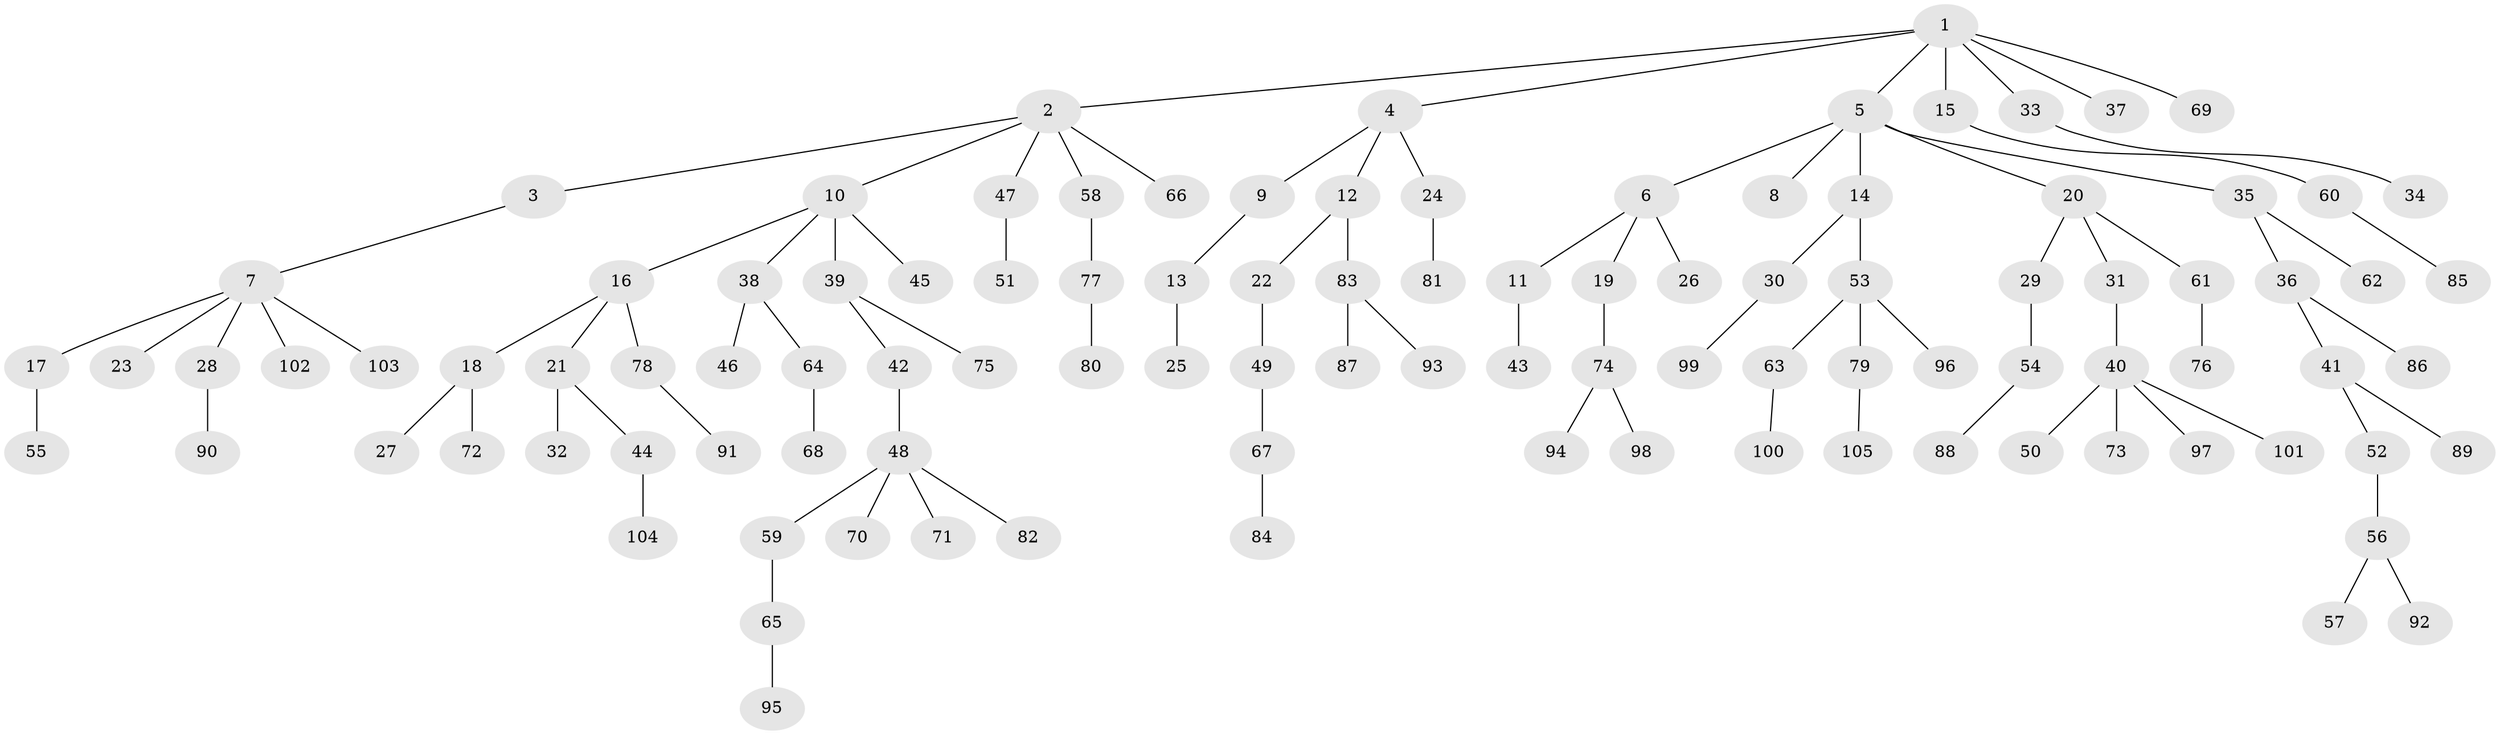 // Generated by graph-tools (version 1.1) at 2025/36/03/09/25 02:36:32]
// undirected, 105 vertices, 104 edges
graph export_dot {
graph [start="1"]
  node [color=gray90,style=filled];
  1;
  2;
  3;
  4;
  5;
  6;
  7;
  8;
  9;
  10;
  11;
  12;
  13;
  14;
  15;
  16;
  17;
  18;
  19;
  20;
  21;
  22;
  23;
  24;
  25;
  26;
  27;
  28;
  29;
  30;
  31;
  32;
  33;
  34;
  35;
  36;
  37;
  38;
  39;
  40;
  41;
  42;
  43;
  44;
  45;
  46;
  47;
  48;
  49;
  50;
  51;
  52;
  53;
  54;
  55;
  56;
  57;
  58;
  59;
  60;
  61;
  62;
  63;
  64;
  65;
  66;
  67;
  68;
  69;
  70;
  71;
  72;
  73;
  74;
  75;
  76;
  77;
  78;
  79;
  80;
  81;
  82;
  83;
  84;
  85;
  86;
  87;
  88;
  89;
  90;
  91;
  92;
  93;
  94;
  95;
  96;
  97;
  98;
  99;
  100;
  101;
  102;
  103;
  104;
  105;
  1 -- 2;
  1 -- 4;
  1 -- 5;
  1 -- 15;
  1 -- 33;
  1 -- 37;
  1 -- 69;
  2 -- 3;
  2 -- 10;
  2 -- 47;
  2 -- 58;
  2 -- 66;
  3 -- 7;
  4 -- 9;
  4 -- 12;
  4 -- 24;
  5 -- 6;
  5 -- 8;
  5 -- 14;
  5 -- 20;
  5 -- 35;
  6 -- 11;
  6 -- 19;
  6 -- 26;
  7 -- 17;
  7 -- 23;
  7 -- 28;
  7 -- 102;
  7 -- 103;
  9 -- 13;
  10 -- 16;
  10 -- 38;
  10 -- 39;
  10 -- 45;
  11 -- 43;
  12 -- 22;
  12 -- 83;
  13 -- 25;
  14 -- 30;
  14 -- 53;
  15 -- 60;
  16 -- 18;
  16 -- 21;
  16 -- 78;
  17 -- 55;
  18 -- 27;
  18 -- 72;
  19 -- 74;
  20 -- 29;
  20 -- 31;
  20 -- 61;
  21 -- 32;
  21 -- 44;
  22 -- 49;
  24 -- 81;
  28 -- 90;
  29 -- 54;
  30 -- 99;
  31 -- 40;
  33 -- 34;
  35 -- 36;
  35 -- 62;
  36 -- 41;
  36 -- 86;
  38 -- 46;
  38 -- 64;
  39 -- 42;
  39 -- 75;
  40 -- 50;
  40 -- 73;
  40 -- 97;
  40 -- 101;
  41 -- 52;
  41 -- 89;
  42 -- 48;
  44 -- 104;
  47 -- 51;
  48 -- 59;
  48 -- 70;
  48 -- 71;
  48 -- 82;
  49 -- 67;
  52 -- 56;
  53 -- 63;
  53 -- 79;
  53 -- 96;
  54 -- 88;
  56 -- 57;
  56 -- 92;
  58 -- 77;
  59 -- 65;
  60 -- 85;
  61 -- 76;
  63 -- 100;
  64 -- 68;
  65 -- 95;
  67 -- 84;
  74 -- 94;
  74 -- 98;
  77 -- 80;
  78 -- 91;
  79 -- 105;
  83 -- 87;
  83 -- 93;
}
